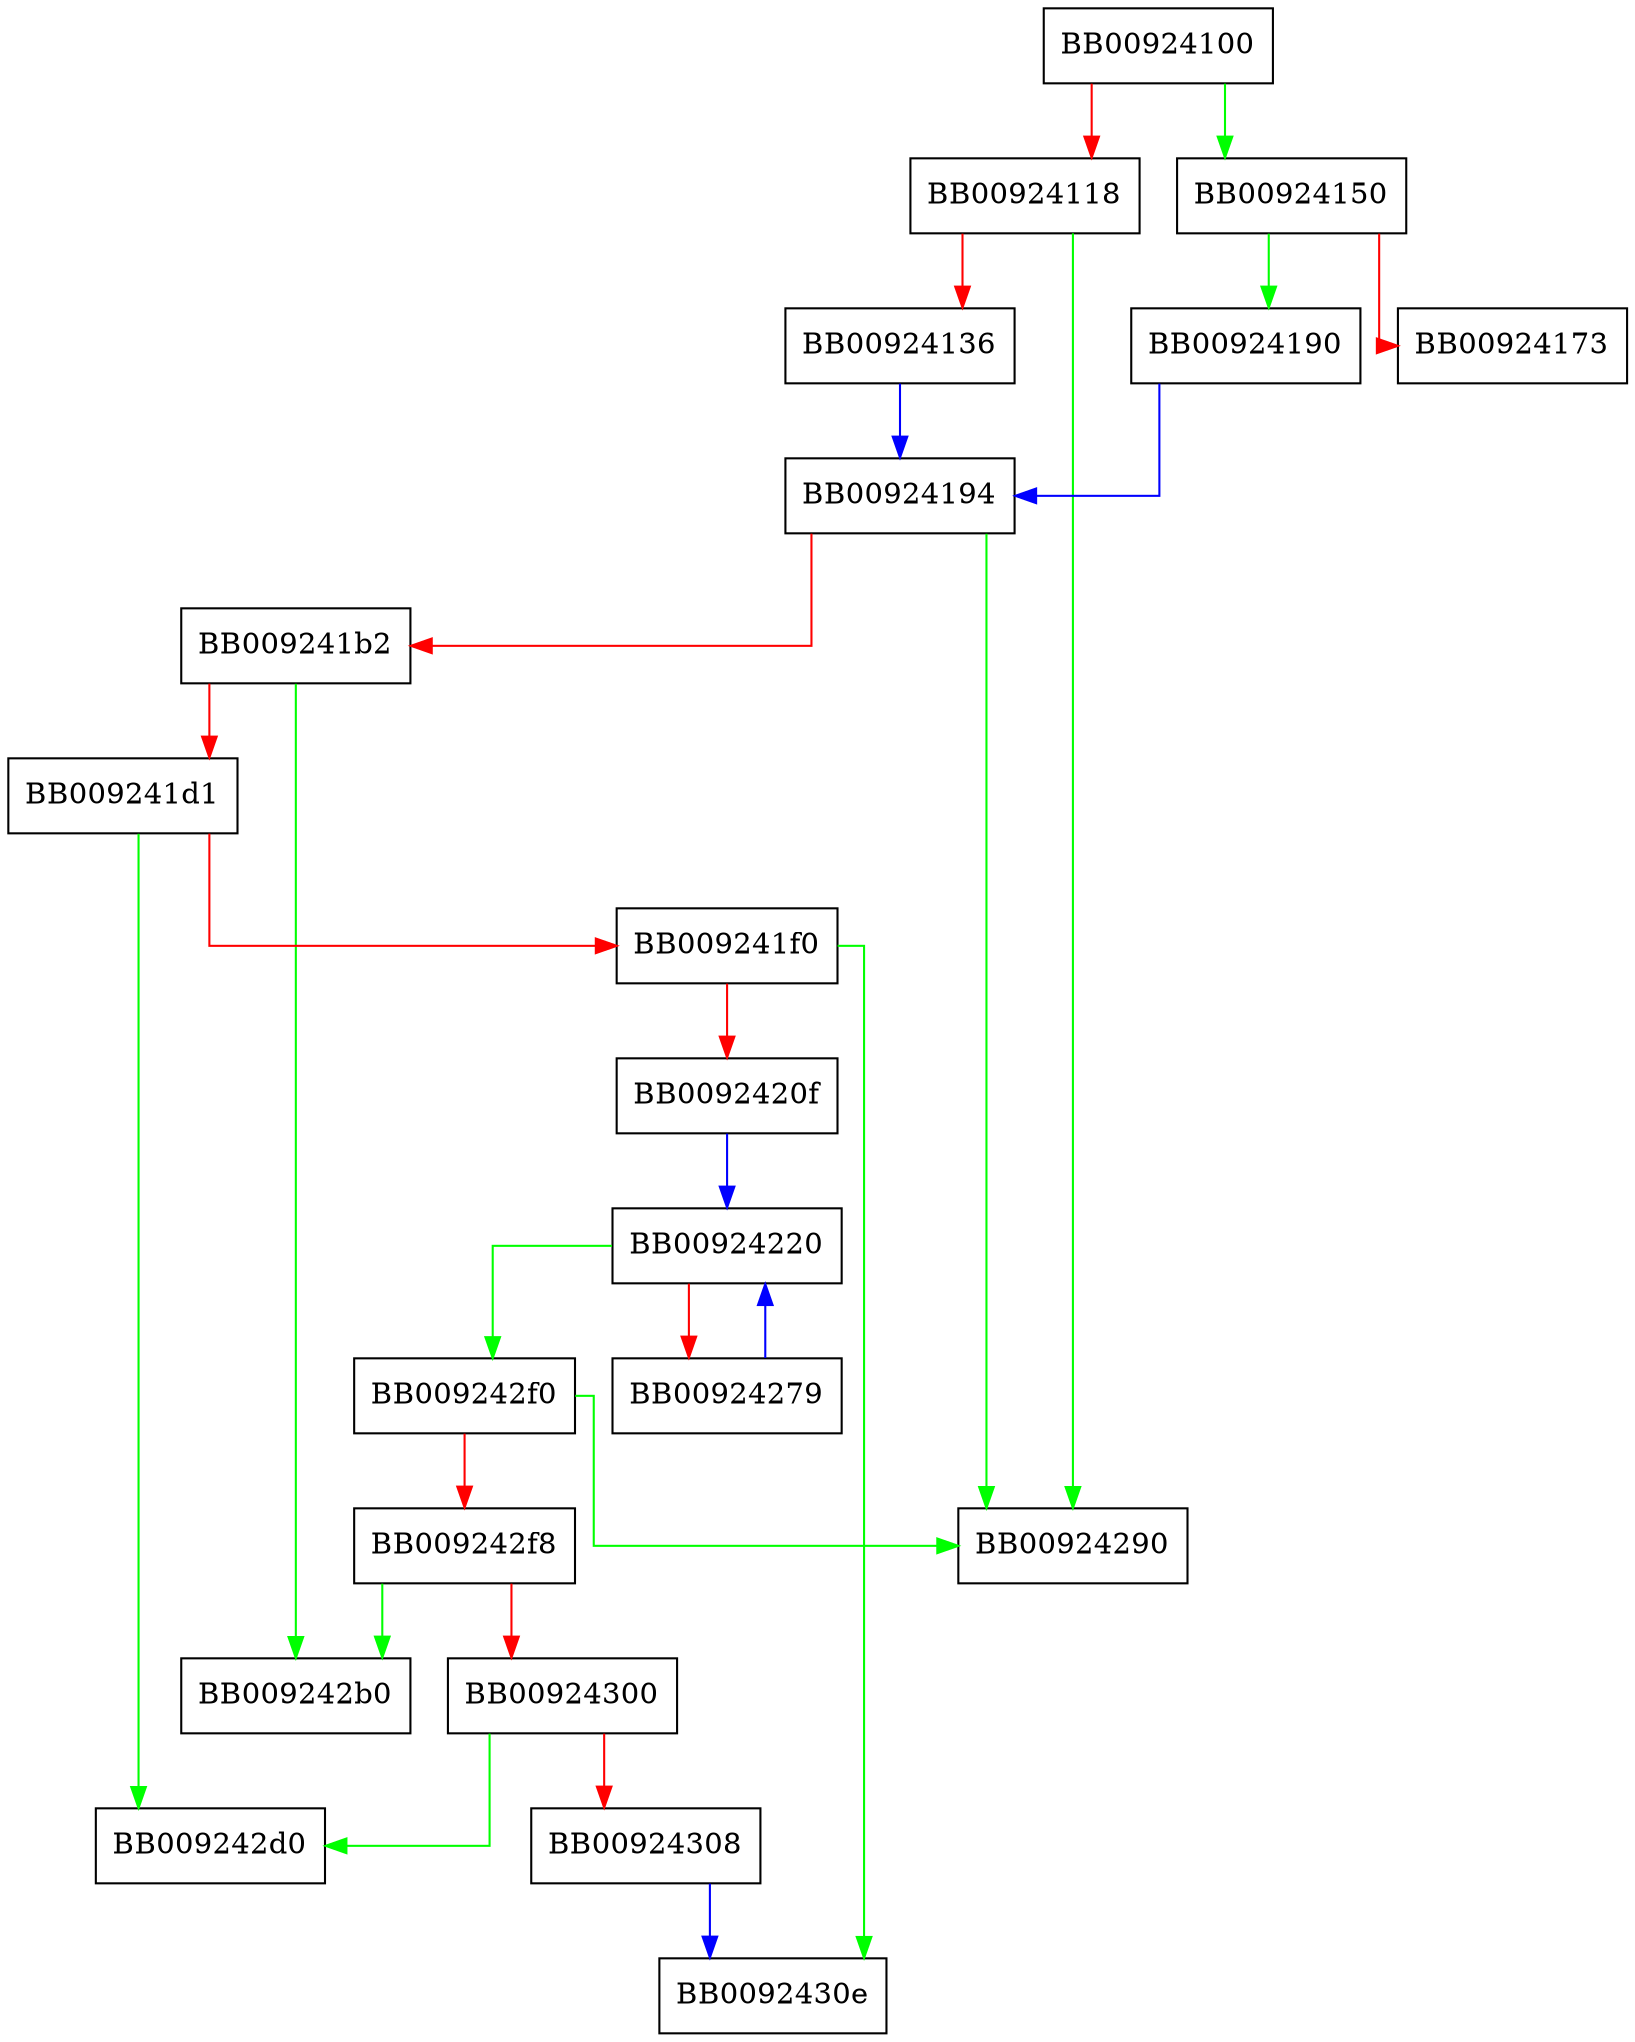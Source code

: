digraph __wcschr_avx2 {
  node [shape="box"];
  graph [splines=ortho];
  BB00924100 -> BB00924150 [color="green"];
  BB00924100 -> BB00924118 [color="red"];
  BB00924118 -> BB00924290 [color="green"];
  BB00924118 -> BB00924136 [color="red"];
  BB00924136 -> BB00924194 [color="blue"];
  BB00924150 -> BB00924190 [color="green"];
  BB00924150 -> BB00924173 [color="red"];
  BB00924190 -> BB00924194 [color="blue"];
  BB00924194 -> BB00924290 [color="green"];
  BB00924194 -> BB009241b2 [color="red"];
  BB009241b2 -> BB009242b0 [color="green"];
  BB009241b2 -> BB009241d1 [color="red"];
  BB009241d1 -> BB009242d0 [color="green"];
  BB009241d1 -> BB009241f0 [color="red"];
  BB009241f0 -> BB0092430e [color="green"];
  BB009241f0 -> BB0092420f [color="red"];
  BB0092420f -> BB00924220 [color="blue"];
  BB00924220 -> BB009242f0 [color="green"];
  BB00924220 -> BB00924279 [color="red"];
  BB00924279 -> BB00924220 [color="blue"];
  BB009242f0 -> BB00924290 [color="green"];
  BB009242f0 -> BB009242f8 [color="red"];
  BB009242f8 -> BB009242b0 [color="green"];
  BB009242f8 -> BB00924300 [color="red"];
  BB00924300 -> BB009242d0 [color="green"];
  BB00924300 -> BB00924308 [color="red"];
  BB00924308 -> BB0092430e [color="blue"];
}